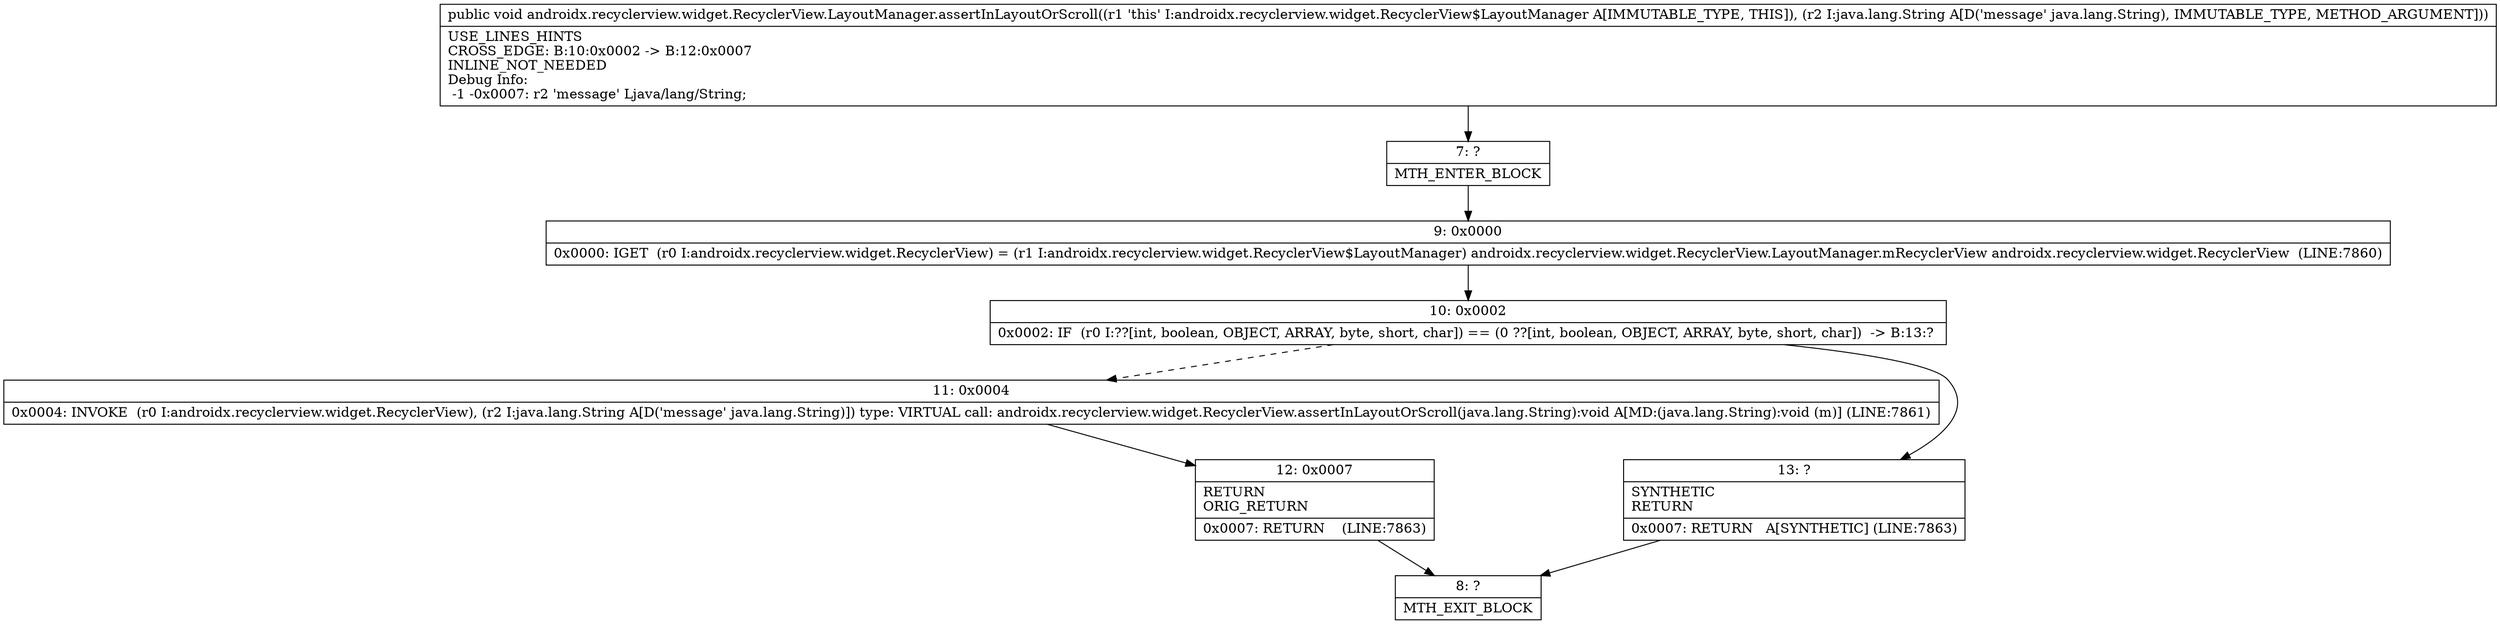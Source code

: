 digraph "CFG forandroidx.recyclerview.widget.RecyclerView.LayoutManager.assertInLayoutOrScroll(Ljava\/lang\/String;)V" {
Node_7 [shape=record,label="{7\:\ ?|MTH_ENTER_BLOCK\l}"];
Node_9 [shape=record,label="{9\:\ 0x0000|0x0000: IGET  (r0 I:androidx.recyclerview.widget.RecyclerView) = (r1 I:androidx.recyclerview.widget.RecyclerView$LayoutManager) androidx.recyclerview.widget.RecyclerView.LayoutManager.mRecyclerView androidx.recyclerview.widget.RecyclerView  (LINE:7860)\l}"];
Node_10 [shape=record,label="{10\:\ 0x0002|0x0002: IF  (r0 I:??[int, boolean, OBJECT, ARRAY, byte, short, char]) == (0 ??[int, boolean, OBJECT, ARRAY, byte, short, char])  \-\> B:13:? \l}"];
Node_11 [shape=record,label="{11\:\ 0x0004|0x0004: INVOKE  (r0 I:androidx.recyclerview.widget.RecyclerView), (r2 I:java.lang.String A[D('message' java.lang.String)]) type: VIRTUAL call: androidx.recyclerview.widget.RecyclerView.assertInLayoutOrScroll(java.lang.String):void A[MD:(java.lang.String):void (m)] (LINE:7861)\l}"];
Node_12 [shape=record,label="{12\:\ 0x0007|RETURN\lORIG_RETURN\l|0x0007: RETURN    (LINE:7863)\l}"];
Node_8 [shape=record,label="{8\:\ ?|MTH_EXIT_BLOCK\l}"];
Node_13 [shape=record,label="{13\:\ ?|SYNTHETIC\lRETURN\l|0x0007: RETURN   A[SYNTHETIC] (LINE:7863)\l}"];
MethodNode[shape=record,label="{public void androidx.recyclerview.widget.RecyclerView.LayoutManager.assertInLayoutOrScroll((r1 'this' I:androidx.recyclerview.widget.RecyclerView$LayoutManager A[IMMUTABLE_TYPE, THIS]), (r2 I:java.lang.String A[D('message' java.lang.String), IMMUTABLE_TYPE, METHOD_ARGUMENT]))  | USE_LINES_HINTS\lCROSS_EDGE: B:10:0x0002 \-\> B:12:0x0007\lINLINE_NOT_NEEDED\lDebug Info:\l  \-1 \-0x0007: r2 'message' Ljava\/lang\/String;\l}"];
MethodNode -> Node_7;Node_7 -> Node_9;
Node_9 -> Node_10;
Node_10 -> Node_11[style=dashed];
Node_10 -> Node_13;
Node_11 -> Node_12;
Node_12 -> Node_8;
Node_13 -> Node_8;
}

